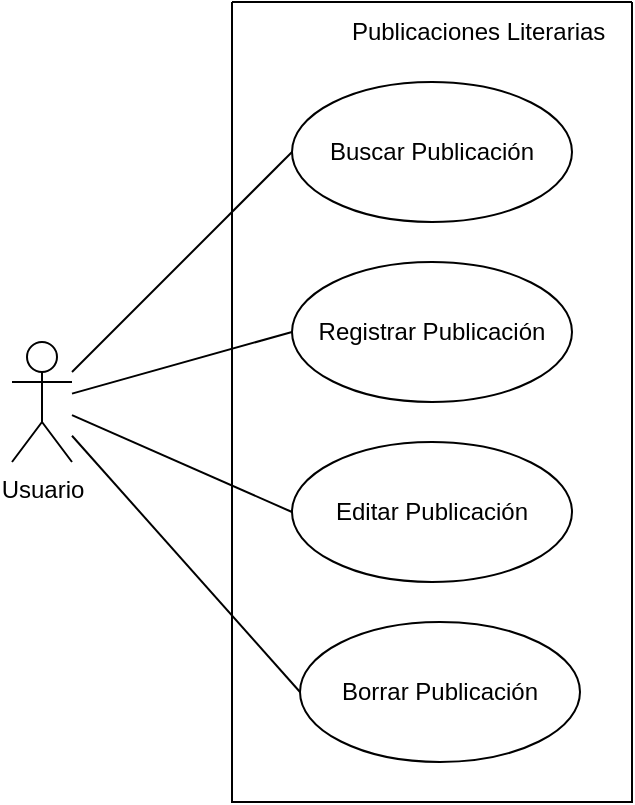 <mxfile version="21.0.8" type="device"><diagram name="Página-1" id="s67B1ZH4PMQcqCjmKj0n"><mxGraphModel dx="692" dy="622" grid="1" gridSize="10" guides="1" tooltips="1" connect="1" arrows="1" fold="1" page="1" pageScale="1" pageWidth="827" pageHeight="1169" math="0" shadow="0"><root><mxCell id="0"/><mxCell id="1" parent="0"/><mxCell id="K4TaAT-EC9iJYJ5ycBW6-1" value="Usuario&lt;br&gt;" style="shape=umlActor;verticalLabelPosition=bottom;verticalAlign=top;html=1;outlineConnect=0;" vertex="1" parent="1"><mxGeometry x="130" y="390" width="30" height="60" as="geometry"/></mxCell><mxCell id="K4TaAT-EC9iJYJ5ycBW6-2" value="" style="swimlane;startSize=0;" vertex="1" parent="1"><mxGeometry x="240" y="220" width="200" height="400" as="geometry"/></mxCell><mxCell id="K4TaAT-EC9iJYJ5ycBW6-3" value="Buscar Publicación" style="ellipse;whiteSpace=wrap;html=1;" vertex="1" parent="K4TaAT-EC9iJYJ5ycBW6-2"><mxGeometry x="30" y="40" width="140" height="70" as="geometry"/></mxCell><mxCell id="K4TaAT-EC9iJYJ5ycBW6-4" value="Registrar Publicación" style="ellipse;whiteSpace=wrap;html=1;" vertex="1" parent="K4TaAT-EC9iJYJ5ycBW6-2"><mxGeometry x="30" y="130" width="140" height="70" as="geometry"/></mxCell><mxCell id="K4TaAT-EC9iJYJ5ycBW6-5" value="Editar Publicación" style="ellipse;whiteSpace=wrap;html=1;" vertex="1" parent="K4TaAT-EC9iJYJ5ycBW6-2"><mxGeometry x="30" y="220" width="140" height="70" as="geometry"/></mxCell><mxCell id="K4TaAT-EC9iJYJ5ycBW6-6" value="Borrar Publicación" style="ellipse;whiteSpace=wrap;html=1;" vertex="1" parent="K4TaAT-EC9iJYJ5ycBW6-2"><mxGeometry x="34" y="310" width="140" height="70" as="geometry"/></mxCell><mxCell id="K4TaAT-EC9iJYJ5ycBW6-8" value="" style="endArrow=none;html=1;rounded=0;entryX=0;entryY=0.5;entryDx=0;entryDy=0;" edge="1" parent="1" source="K4TaAT-EC9iJYJ5ycBW6-1" target="K4TaAT-EC9iJYJ5ycBW6-3"><mxGeometry width="50" height="50" relative="1" as="geometry"><mxPoint x="330" y="470" as="sourcePoint"/><mxPoint x="380" y="420" as="targetPoint"/></mxGeometry></mxCell><mxCell id="K4TaAT-EC9iJYJ5ycBW6-9" value="" style="endArrow=none;html=1;rounded=0;entryX=0;entryY=0.5;entryDx=0;entryDy=0;" edge="1" parent="1" source="K4TaAT-EC9iJYJ5ycBW6-1" target="K4TaAT-EC9iJYJ5ycBW6-6"><mxGeometry width="50" height="50" relative="1" as="geometry"><mxPoint x="170" y="413" as="sourcePoint"/><mxPoint x="280" y="285" as="targetPoint"/></mxGeometry></mxCell><mxCell id="K4TaAT-EC9iJYJ5ycBW6-10" value="" style="endArrow=none;html=1;rounded=0;entryX=0;entryY=0.5;entryDx=0;entryDy=0;" edge="1" parent="1" source="K4TaAT-EC9iJYJ5ycBW6-1" target="K4TaAT-EC9iJYJ5ycBW6-5"><mxGeometry width="50" height="50" relative="1" as="geometry"><mxPoint x="180" y="423" as="sourcePoint"/><mxPoint x="290" y="295" as="targetPoint"/></mxGeometry></mxCell><mxCell id="K4TaAT-EC9iJYJ5ycBW6-11" value="" style="endArrow=none;html=1;rounded=0;entryX=0;entryY=0.5;entryDx=0;entryDy=0;" edge="1" parent="1" source="K4TaAT-EC9iJYJ5ycBW6-1" target="K4TaAT-EC9iJYJ5ycBW6-4"><mxGeometry width="50" height="50" relative="1" as="geometry"><mxPoint x="190" y="460" as="sourcePoint"/><mxPoint x="300" y="305" as="targetPoint"/></mxGeometry></mxCell><mxCell id="K4TaAT-EC9iJYJ5ycBW6-12" value="Publicaciones Literarias&amp;nbsp;" style="text;html=1;strokeColor=none;fillColor=none;align=center;verticalAlign=middle;whiteSpace=wrap;rounded=0;" vertex="1" parent="1"><mxGeometry x="290" y="220" width="150" height="30" as="geometry"/></mxCell></root></mxGraphModel></diagram></mxfile>